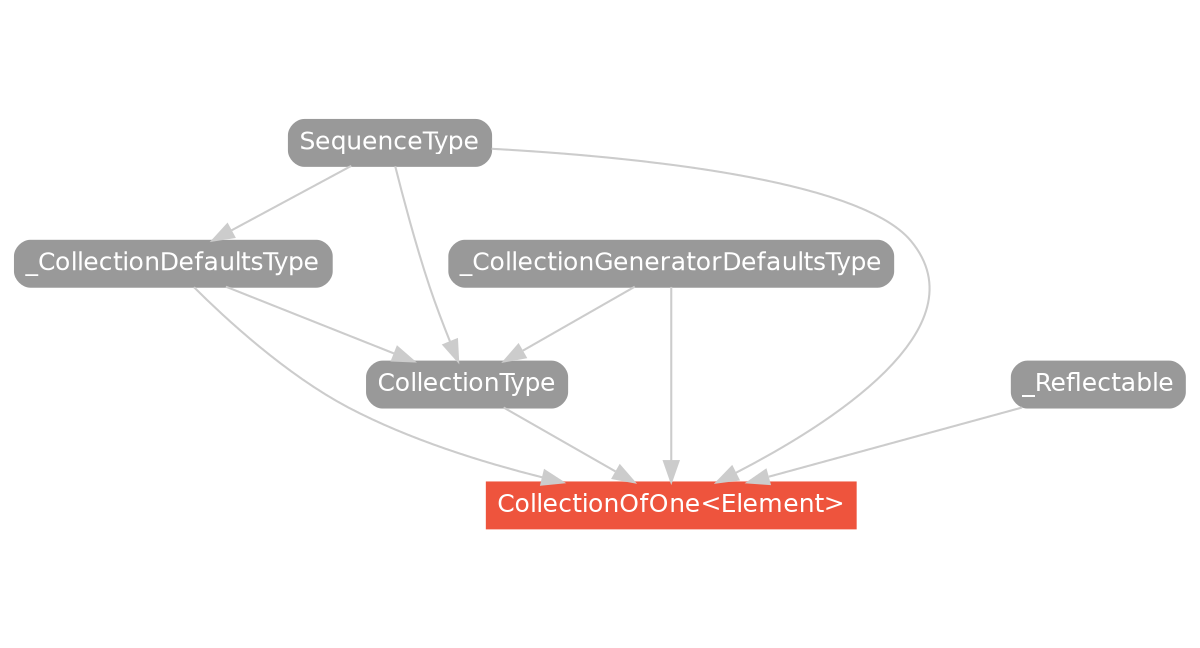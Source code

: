 strict digraph "CollectionOfOne<Element> - Type Hierarchy - SwiftDoc.org" {
    pad="0.1,0.8"
    node [shape=box, style="filled,rounded", color="#999999", fillcolor="#999999", fontcolor=white, fontname=Helvetica, fontnames="Helvetica,sansserif", fontsize=12, margin="0.07,0.05", height="0.3"]
    edge [color="#cccccc"]
    "CollectionOfOne<Element>" [URL="/type/CollectionOfOne/", style="filled", fillcolor="#ee543d", color="#ee543d"]
    "CollectionType" [URL="/protocol/CollectionType/"]
    "SequenceType" [URL="/protocol/SequenceType/"]
    "_CollectionDefaultsType" [URL="/protocol/_CollectionDefaultsType/"]
    "_CollectionGeneratorDefaultsType" [URL="/protocol/_CollectionGeneratorDefaultsType/"]
    "_Reflectable" [URL="/protocol/_Reflectable/"]    "CollectionType" -> "CollectionOfOne<Element>"
    "SequenceType" -> "CollectionOfOne<Element>"
    "_CollectionDefaultsType" -> "CollectionOfOne<Element>"
    "_CollectionGeneratorDefaultsType" -> "CollectionOfOne<Element>"
    "_Reflectable" -> "CollectionOfOne<Element>"
    "SequenceType" -> "CollectionType"
    "_CollectionDefaultsType" -> "CollectionType"
    "_CollectionGeneratorDefaultsType" -> "CollectionType"
    "SequenceType" -> "_CollectionDefaultsType"
    "SequenceType" -> "_CollectionDefaultsType"
    subgraph Types {
        rank = max; "CollectionOfOne<Element>";
    }
}